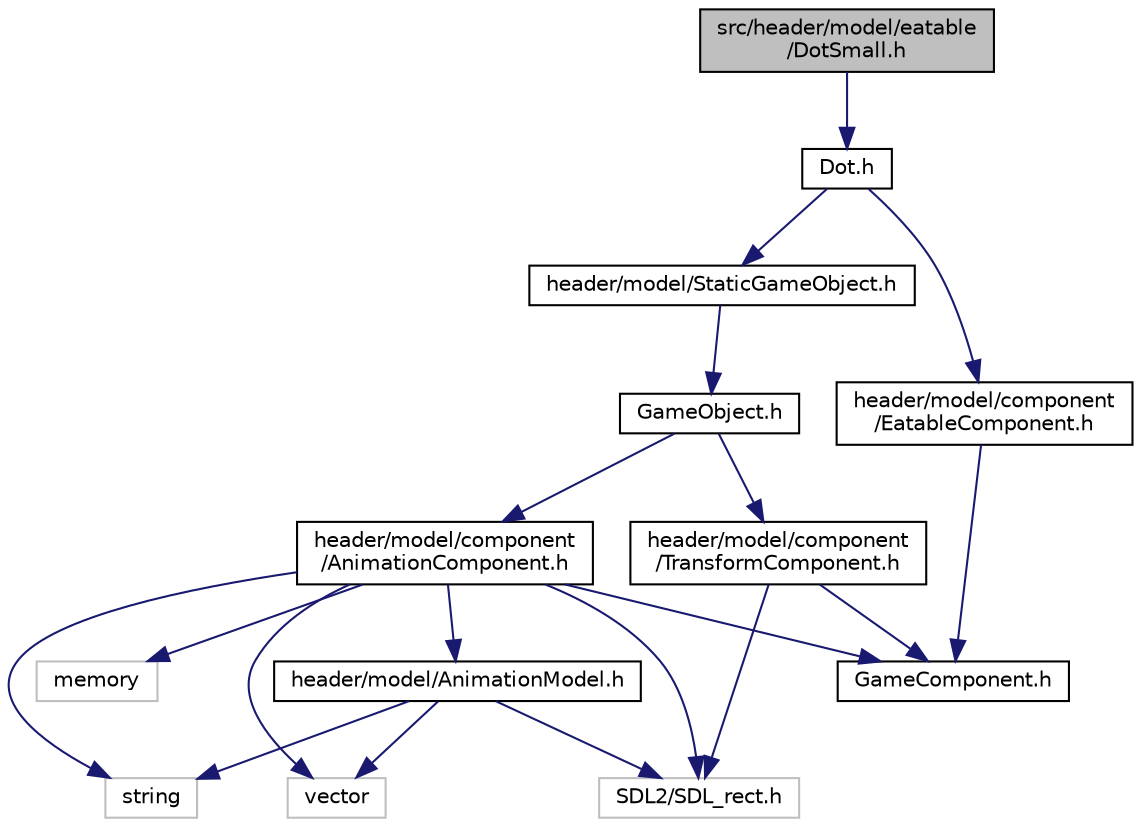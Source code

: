 digraph "src/header/model/eatable/DotSmall.h"
{
 // LATEX_PDF_SIZE
  edge [fontname="Helvetica",fontsize="10",labelfontname="Helvetica",labelfontsize="10"];
  node [fontname="Helvetica",fontsize="10",shape=record];
  Node1 [label="src/header/model/eatable\l/DotSmall.h",height=0.2,width=0.4,color="black", fillcolor="grey75", style="filled", fontcolor="black",tooltip="The header file for the DotSmall class, which represents the small dots that Pacman can eat."];
  Node1 -> Node2 [color="midnightblue",fontsize="10",style="solid",fontname="Helvetica"];
  Node2 [label="Dot.h",height=0.2,width=0.4,color="black", fillcolor="white", style="filled",URL="$Dot_8h.html",tooltip=" "];
  Node2 -> Node3 [color="midnightblue",fontsize="10",style="solid",fontname="Helvetica"];
  Node3 [label="header/model/StaticGameObject.h",height=0.2,width=0.4,color="black", fillcolor="white", style="filled",URL="$StaticGameObject_8h.html",tooltip=" "];
  Node3 -> Node4 [color="midnightblue",fontsize="10",style="solid",fontname="Helvetica"];
  Node4 [label="GameObject.h",height=0.2,width=0.4,color="black", fillcolor="white", style="filled",URL="$GameObject_8h.html",tooltip="Base class for all game objects in the game, with transform and animation components."];
  Node4 -> Node5 [color="midnightblue",fontsize="10",style="solid",fontname="Helvetica"];
  Node5 [label="header/model/component\l/TransformComponent.h",height=0.2,width=0.4,color="black", fillcolor="white", style="filled",URL="$TransformComponent_8h.html",tooltip="Class that handles an object's size and position on the screen. All game objects have this component ..."];
  Node5 -> Node6 [color="midnightblue",fontsize="10",style="solid",fontname="Helvetica"];
  Node6 [label="SDL2/SDL_rect.h",height=0.2,width=0.4,color="grey75", fillcolor="white", style="filled",tooltip=" "];
  Node5 -> Node7 [color="midnightblue",fontsize="10",style="solid",fontname="Helvetica"];
  Node7 [label="GameComponent.h",height=0.2,width=0.4,color="black", fillcolor="white", style="filled",URL="$GameComponent_8h.html",tooltip="Parent class for all other game components."];
  Node4 -> Node8 [color="midnightblue",fontsize="10",style="solid",fontname="Helvetica"];
  Node8 [label="header/model/component\l/AnimationComponent.h",height=0.2,width=0.4,color="black", fillcolor="white", style="filled",URL="$AnimationComponent_8h.html",tooltip=" "];
  Node8 -> Node9 [color="midnightblue",fontsize="10",style="solid",fontname="Helvetica"];
  Node9 [label="string",height=0.2,width=0.4,color="grey75", fillcolor="white", style="filled",tooltip=" "];
  Node8 -> Node6 [color="midnightblue",fontsize="10",style="solid",fontname="Helvetica"];
  Node8 -> Node10 [color="midnightblue",fontsize="10",style="solid",fontname="Helvetica"];
  Node10 [label="vector",height=0.2,width=0.4,color="grey75", fillcolor="white", style="filled",tooltip=" "];
  Node8 -> Node11 [color="midnightblue",fontsize="10",style="solid",fontname="Helvetica"];
  Node11 [label="memory",height=0.2,width=0.4,color="grey75", fillcolor="white", style="filled",tooltip=" "];
  Node8 -> Node7 [color="midnightblue",fontsize="10",style="solid",fontname="Helvetica"];
  Node8 -> Node12 [color="midnightblue",fontsize="10",style="solid",fontname="Helvetica"];
  Node12 [label="header/model/AnimationModel.h",height=0.2,width=0.4,color="black", fillcolor="white", style="filled",URL="$AnimationModel_8h.html",tooltip=" "];
  Node12 -> Node6 [color="midnightblue",fontsize="10",style="solid",fontname="Helvetica"];
  Node12 -> Node9 [color="midnightblue",fontsize="10",style="solid",fontname="Helvetica"];
  Node12 -> Node10 [color="midnightblue",fontsize="10",style="solid",fontname="Helvetica"];
  Node2 -> Node13 [color="midnightblue",fontsize="10",style="solid",fontname="Helvetica"];
  Node13 [label="header/model/component\l/EatableComponent.h",height=0.2,width=0.4,color="black", fillcolor="white", style="filled",URL="$EatableComponent_8h.html",tooltip="This class is placed on all objects that are eatable by Pacman (such as dots on the screen or fruits ..."];
  Node13 -> Node7 [color="midnightblue",fontsize="10",style="solid",fontname="Helvetica"];
}
